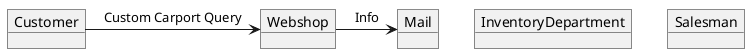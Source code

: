 @startuml
'https://plantuml.com/object-diagram

object Webshop
object InventoryDepartment
object Salesman
object Customer
object Mail

Customer -> Webshop : Custom Carport Query
Webshop ->  Mail : Info


@enduml
